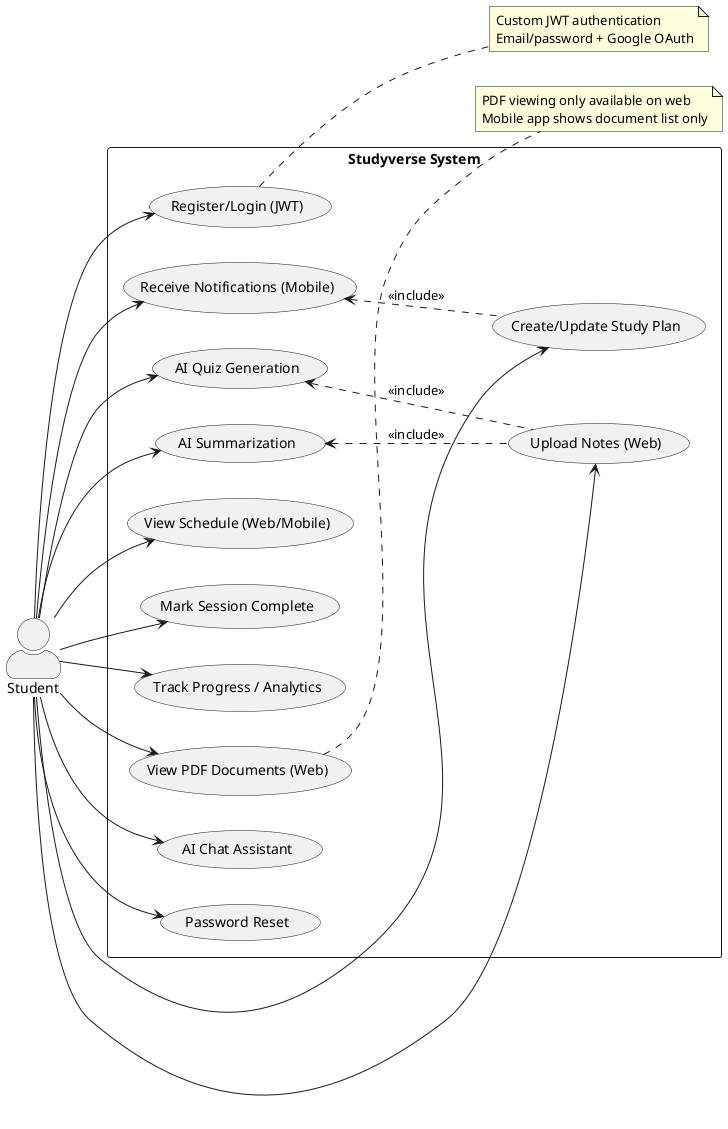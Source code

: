 @startuml Studyverse_Use_Case_Diagram
left to right direction
skinparam actorStyle awesome

actor Student as S

rectangle "Studyverse System" {
  usecase "Register/Login (JWT)" as UC_AUTH
  usecase "Create/Update Study Plan" as UC_PLAN
  usecase "Upload Notes (Web)" as UC_UPLOAD
  usecase "AI Summarization" as UC_SUM
  usecase "AI Quiz Generation" as UC_QUIZ
  usecase "View Schedule (Web/Mobile)" as UC_VIEW
  usecase "Mark Session Complete" as UC_MARK
  usecase "Receive Notifications (Mobile)" as UC_NOTIF
  usecase "Track Progress / Analytics" as UC_TRACK
  usecase "View PDF Documents (Web)" as UC_PDF
  usecase "AI Chat Assistant" as UC_CHAT
  usecase "Password Reset" as UC_RESET
}

S --> UC_AUTH
S --> UC_PLAN
S --> UC_UPLOAD
S --> UC_SUM
S --> UC_QUIZ
S --> UC_VIEW
S --> UC_MARK
S --> UC_NOTIF
S --> UC_TRACK
S --> UC_PDF
S --> UC_CHAT
S --> UC_RESET

UC_UPLOAD .u.> UC_SUM : <<include>>
UC_UPLOAD .u.> UC_QUIZ : <<include>>
UC_PLAN .u.> UC_NOTIF : <<include>>

note right of UC_PDF
PDF viewing only available on web
Mobile app shows document list only
end note

note right of UC_AUTH
Custom JWT authentication
Email/password + Google OAuth
end note
@enduml

@startuml Studyverse_JWT_Authentication_Sequence
autonumber
actor User
participant "Web/Mobile Client" as Client
participant "API Server\n(Node/Express)" as API
database "MongoDB" as DB
collections "JWT Issuer" as JWT

User -> Client : Enter credentials (email + password)
Client -> API : POST /auth/login {email, password}
API -> DB : User.findOne({email})
DB --> API : user + password_hash
API -> API : user.comparePassword(password)
API -> JWT : jwt.sign(payload, JWT_SECRET, {expiresIn: '24h'})
JWT --> API : JWT token
API -> DB : Update last_login
API --> Client : 200 {token, user}

== Authenticated Request ==
Client -> API : GET /sessions (Authorization: Bearer <JWT>)
API -> JWT : jwt.verify(token, JWT_SECRET)
JWT --> API : payload (id, email, displayName)
API -> DB : StudyPlan.findOne({userId: payload.id})
DB --> API : studyPlan with sessions
API --> Client : 200 sessions[]

== Google OAuth (Web) ==
User -> Client : Click "Sign in with Google"
Client -> API : GET /auth/google
API -> API : passport.authenticate('google')
API --> Client : Redirect to Google OAuth
User -> Client : Complete Google OAuth
Client -> API : GET /auth/google/callback
API -> DB : User.findOne({googleId}) or create new user
API -> JWT : generateToken(user)
API --> Client : Redirect with JWT token

== Mobile Development Auth ==
User -> Client : Development login
Client -> API : POST /auth/mobile/development {user}
API -> DB : User.findOne({email}) or create
API -> JWT : generateToken(user)
API --> Client : 200 {token, user, refreshToken}
@enduml

@startuml Studyverse_Schedule_Creation_AI_Pipeline
autonumber
actor Student
participant "Web Client" as Web
participant "API Server" as API
database "MongoDB" as DB
participant "Groq AI Service" as AI

Student -> Web : Input subjects, constraints, preferences
Web -> API : POST /groq/studyplan {subjects, weeks, preference, sessionLength}
API -> API : Validate constraints & capacity
API -> AI : Generate study schedule with detailed prompt
AI --> API : JSON schedule with weeks/sessions
API -> API : Validate AI response (subjects, dates, distribution)
API -> DB : StudyPlan.findOne({userId}) or create new
API -> DB : Update sessions array
DB --> API : Updated studyPlan
API --> Web : 201 {plan, success: true}

== Notes Upload ==
Student -> Web : Upload PDF/Slides
Web -> API : POST /notes/upload (multipart)
API -> API : Upload to Supabase Storage
API -> DB : Note.create({userId, subject, title, fileUrl})
DB --> API : noteId, fileUrl
API --> Web : 200 {noteId, fileUrl, publicUrl}

== AI Summarization ==
Web -> API : POST /groq/summary {text}
API -> AI : Summarize academic content
AI --> API : Summary text
API --> Web : 200 {choices: [{message: {content: summary}}]}

== AI Quiz Generation ==
Web -> API : POST /groq/quiz {text}
API -> AI : Generate multiple-choice quiz
AI --> API : JSON quiz array
API --> Web : 200 {choices: [{message: {content: quiz}}]}

== AI Chat Assistant ==
Web -> API : POST /groq/chat {messages}
API -> AI : Process chat conversation
AI --> API : Chat response
API --> Web : 200 {choices: [{message: {content: response}}]}
@enduml

@startuml Studyverse_Mobile_Notifications_Sequence
autonumber
participant "API Server" as API
database "MongoDB" as DB
participant "Push Service\n(Expo/FCM)" as Push
participant "Mobile App" as Mobile
actor Student as S

== Device Registration ==
Mobile -> API : POST /devices {deviceToken} (if implemented)
API -> DB : UPSERT deviceToken for userId
DB --> API : ok

== Session Scheduling ==
API -> DB : StudyPlan.findOne({userId})
API -> DB : Check for upcoming sessions
API -> DB : INSERT notifications (if implemented)

== Session Completion ==
S -> Mobile : Mark session complete
Mobile -> API : PUT /sessions/{id} {progress: 100}
API -> DB : Update session status & progress
DB --> API : Updated session
API --> Mobile : 200 {session}

== In-App Sync ==
S -> Mobile : Open app
Mobile -> API : GET /sessions (Bearer JWT)
API -> DB : StudyPlan.findOne({userId})
DB --> API : studyPlan with sessions
API --> Mobile : sessions[]

== Document Management (Mobile) ==
S -> Mobile : View documents
Mobile -> API : GET /notes (Bearer JWT)
API -> DB : Note.find({userId})
DB --> API : notes[]
API --> Mobile : notes[] (no PDF viewing)
@enduml

@startuml Studyverse_Component_Architecture
skinparam componentStyle rectangle

package "Clients" {
  [Web App (React + Vite)] as Web
  [Mobile App (React Native/Expo)] as Mobile
}

package "Backend Layer" {
  [API Server (Node/Express)] as Server
  [JWT Authentication] as JWT
  [Passport.js (Google OAuth)] as Passport
  [Multer (File Upload)] as Multer
}

package "Data & Storage" {
  [MongoDB (Mongoose)] as MongoDB
  [Supabase Storage] as Supabase
  [Groq AI APIs] as GROQ
}

package "External Services" {
  [Google OAuth] as Google
  [Email Service] as Email
  [Push Notifications\n(Expo/FCM)] as PUSH
}

Web --> Server : HTTPS REST API
Mobile --> Server : HTTPS REST API
Server --> JWT : sign/verify tokens
Server --> Passport : Google OAuth
Server --> Multer : File processing
Server --> MongoDB : CRUD operations
Server --> Supabase : File storage
Server --> GROQ : AI services
Server --> Google : OAuth verification
Server --> Email : Password reset
Server --> PUSH : Notifications

note bottom of Mobile
No PDF viewing capability
JWT-based authentication only
end note

note bottom of Web
Full PDF viewing with PDF.js Express
Google OAuth + Email/Password auth
end note
@enduml

@startuml Studyverse_Deployment_Topology
node "User Device" {
  component "Browser (Chrome/Firefox/Safari)" as Browser
  component "Mobile App (iOS/Android)" as Mobile
}

node "Frontend Hosting" {
  component "Studyverse Web (Vite/React)" as WebApp
}

node "API Server (Node/Express)" {
  component "Auth Controller\n(JWT + Google OAuth)"
  component "Study Sessions Controller"
  component "Notes Controller\n(File Upload)"
  component "Groq AI Integration"
  component "Email Service"
}

node "Database Layer" {
  database "MongoDB Atlas" as MongoDB
  storage "Supabase Storage" as Supabase
}

node "AI Provider" {
  component "Groq Llama3-70B API"
}

node "External Services" {
  component "Google OAuth"
  component "Email Service\n(Nodemailer)"
  component "Push Notifications\n(Expo/FCM)"
}

Browser --> WebApp : HTTPS
Browser --> "API Server (Node/Express)" : HTTPS
Mobile --> "API Server (Node/Express)" : HTTPS
"API Server (Node/Express)" --> MongoDB
"API Server (Node/Express)" --> Supabase
"API Server (Node/Express)" --> "Groq Llama3-70B API"
"API Server (Node/Express)" --> "Google OAuth"
"API Server (Node/Express)" --> "Email Service\n(Nodemailer)"
"API Server (Node/Express)" --> "Push Notifications\n(Expo/FCM)"
@enduml

@startuml Studyverse_Database_Schema
skinparam classAttributeIconSize 0

class User {
  + _id: ObjectId [PK]
  + email: String [unique]
  + password: String [hashed]
  + googleId: String [unique, sparse]
  + displayName: String
  + photoUrl: String
  + preferences_theme: String
  + preferences_notifications_email: Boolean
  + preferences_notifications_push: Boolean
  + resetToken: String
  + resetTokenExpire: Date
  + createdAt: Date
  + updatedAt: Date
}

class StudyPlan {
  + _id: ObjectId [PK]
  + userId: ObjectId [FK -> User._id]
  + title: String
  + description: String
  + weeklyGoal: Number
  + subjects: [String]
  + sessions: [StudySession]
  + createdAt: Date
  + updatedAt: Date
}

class StudySession {
  + _id: ObjectId [PK]
  + subject: String
  + startTime: Date
  + endTime: Date
  + description: String
  + status: String [scheduled,completed,cancelled]
  + progress: Number [0-100]
  + isAIGenerated: Boolean
  + documentId: ObjectId [FK -> Note._id]
}

class Note {
  + _id: ObjectId [PK]
  + userId: ObjectId [FK -> User._id]
  + subject: String
  + title: String
  + fileName: String
  + fileUrl: String
  + publicUrl: String
  + uploadDate: Date
  + createdAt: Date
  + updatedAt: Date
}

User "1" -- "0..*" StudyPlan
User "1" -- "0..*" Note
StudyPlan "1" -- "1..*" StudySession
StudySession "0..1" -- "0..1" Note

note right of User
Supports both email/password
and Google OAuth authentication
end note

note right of StudySession
Embedded in StudyPlan document
No separate collection
end note

note right of Note
Files stored in Supabase Storage
publicUrl for direct access
end note
@enduml

@startuml Studyverse_Session_Completion_Activity
start
:Open Mobile/Web App;
:Select Study Session;
if (Authenticated?) then (yes)
  :PATCH /sessions/{id} {progress: 100};
  :Update session status to 'completed';
  :Update progress to 100%;
  :Calculate study statistics;
  :Return updated session data;
  :Update UI with completion status;
else (no)
  :Redirect to Login (JWT);
  :Authenticate user;
  :Retry session completion;
endif
:Display success message;
:Update progress tracking;
stop
@enduml

@startuml Studyverse_File_Upload_Flow
start
:User selects file (PDF/Slides);
:Client validates file type & size;
if (File valid?) then (yes)
  :POST /notes/upload (multipart);
  :Server validates authentication;
  if (Authenticated?) then (yes)
    :Process file with Multer;
    :Upload to Supabase Storage;
    if (Upload successful?) then (yes)
      :Create Note document in MongoDB;
      :Store metadata & URLs;
      :Return success response;
      :Update UI with new document;
    else (no)
      :Return upload error;
      :Display error message;
    endif
  else (no)
    :Return 401 Unauthorized;
    :Redirect to login;
  endif
else (no)
  :Display file validation error;
endif
stop
@enduml

@startuml Studyverse_AI_Integration_Flow
start
:User uploads document;
:Document stored in Supabase;
:User requests AI processing;
if (Processing type?) then (Summary)
  :POST /groq/summary {text};
  :Truncate text to 8000 words;
  :Send to Groq Llama3-70B;
  :Return academic summary;
elseif (Quiz) then
  :POST /groq/quiz {text};
  :Truncate text to 6000 words;
  :Generate multiple-choice quiz;
  :Return JSON quiz array;
elseif (Chat) then
  :POST /groq/chat {messages};
  :Process conversation;
  :Return AI response;
elseif (Study Plan) then
  :POST /groq/studyplan {constraints};
  :Validate session capacity;
  :Generate personalized schedule;
  :Validate AI response;
  :Save to MongoDB;
endif
:Display results to user;
stop
@enduml
